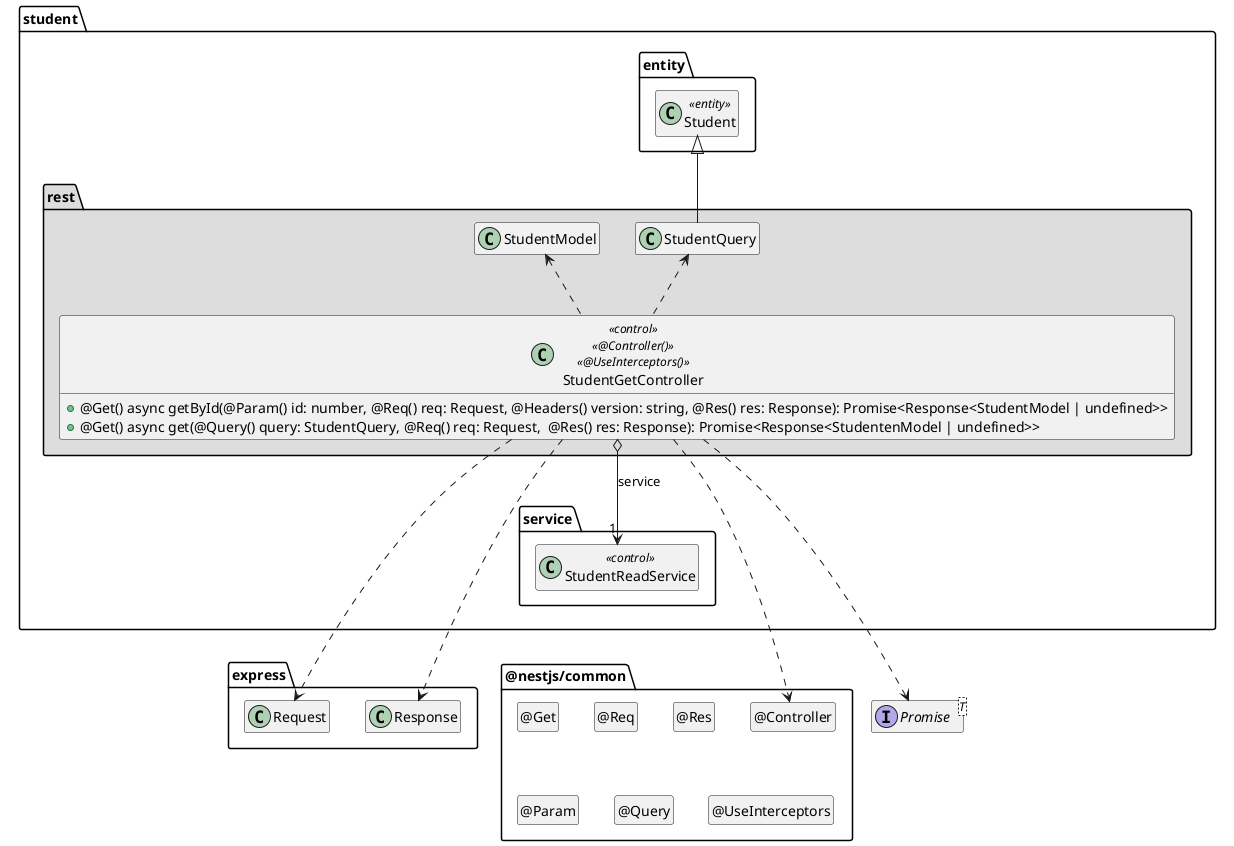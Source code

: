 @startuml Controller-Klasse

interface Promise<T>

package @nestjs/common {
  class "@Controller" as Controller
  hide Controller circle

  class "@Get" as Get
  hide Get circle

  class "@Req" as Req
  hide Req circle

  class "@Res" as Res
  hide Res circle

  class "@Param" as Param
  hide Param circle

  class "@Query" as Query
  hide Query circle

  class "@UseInterceptors" as UseInterceptors
  hide UseInterceptors circle
}

package express {
  class Request
  class Response

  Response .[hidden].> Controller
}

package student {
  package entity #FFFFFF {
    class Student <<entity>>

    Student .[hidden].> Promise
    Student .[hidden].> Request
  }

  package service {
    class StudentReadService << control >>
  }

  package rest #DDDDDD {
    StudentQuery -up-|> Student

    class StudentGetController << control >> << @Controller() >> << @UseInterceptors() >> {
      + @Get() async getById(@Param() id: number, @Req() req: Request, @Headers() version: string, @Res() res: Response): Promise<Response<StudentModel | undefined>>
      + @Get() async get(@Query() query: StudentQuery, @Req() req: Request,  @Res() res: Response): Promise<Response<StudentenModel | undefined>>
    }

    StudentGetController o--> "1" StudentReadService : service

    StudentGetController ..> Controller
    StudentGetController ..> Request
    StudentGetController ..> Response
    StudentGetController ..> Promise
    StudentGetController .up.> StudentModel
    StudentGetController .up.> StudentQuery

    StudentReadService .[hidden].> Request
    StudentReadService .[hidden].> Promise
    Response .right[hidden].> Controller
  }
}

hide empty members

@enduml
